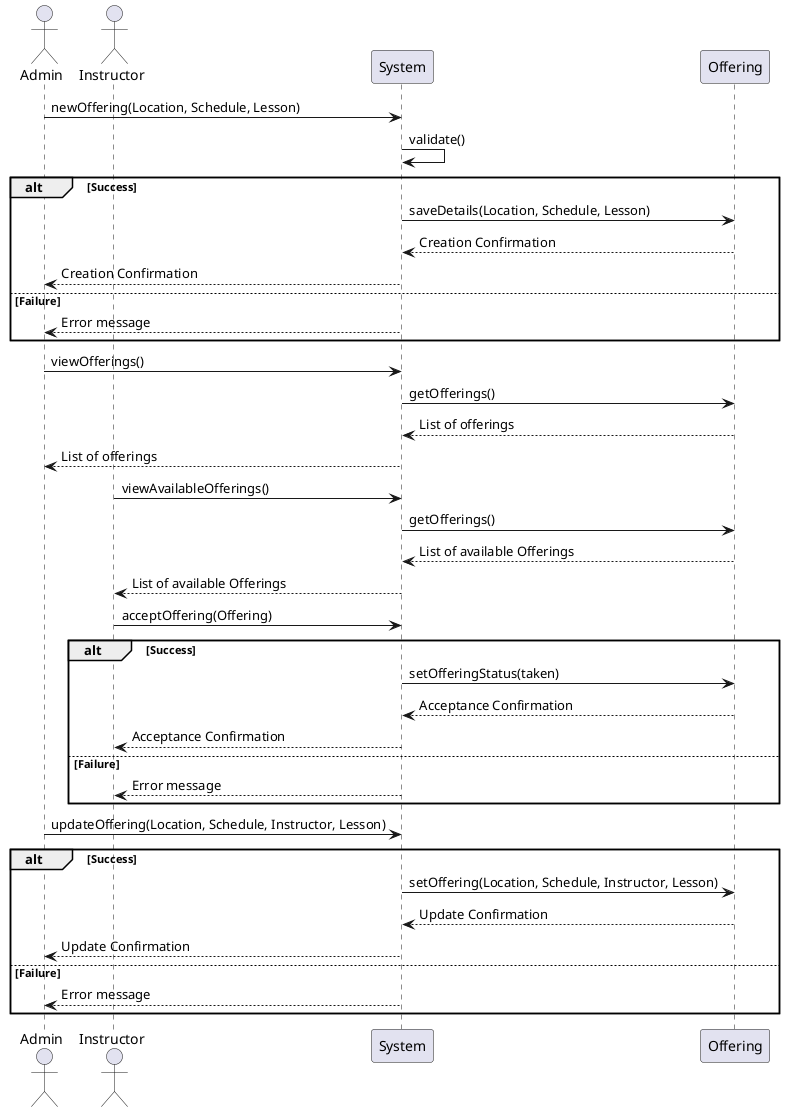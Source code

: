 @startuml Lesson_Management_System_Sequence_Diagram_

actor Admin
actor Instructor
participant System
participant Offering

Admin -> System: newOffering(Location, Schedule, Lesson)
System -> System: validate()
alt Success
    System -> Offering: saveDetails(Location, Schedule, Lesson)
    Offering --> System: Creation Confirmation
    System --> Admin: Creation Confirmation
else Failure
    System --> Admin: Error message
end

Admin -> System: viewOfferings()
System -> Offering: getOfferings()
Offering --> System: List of offerings
System --> Admin: List of offerings

Instructor -> System: viewAvailableOfferings()
System -> Offering: getOfferings()
Offering --> System: List of available Offerings
System --> Instructor: List of available Offerings

Instructor -> System: acceptOffering(Offering)
alt Success
    System -> Offering: setOfferingStatus(taken)
    Offering --> System: Acceptance Confirmation
    System --> Instructor: Acceptance Confirmation
else Failure
    System --> Instructor: Error message
end

Admin -> System: updateOffering(Location, Schedule, Instructor, Lesson)
alt Success
    System -> Offering: setOffering(Location, Schedule, Instructor, Lesson)
    Offering --> System: Update Confirmation
    System --> Admin: Update Confirmation
else Failure
    System --> Admin: Error message
end

@enduml
